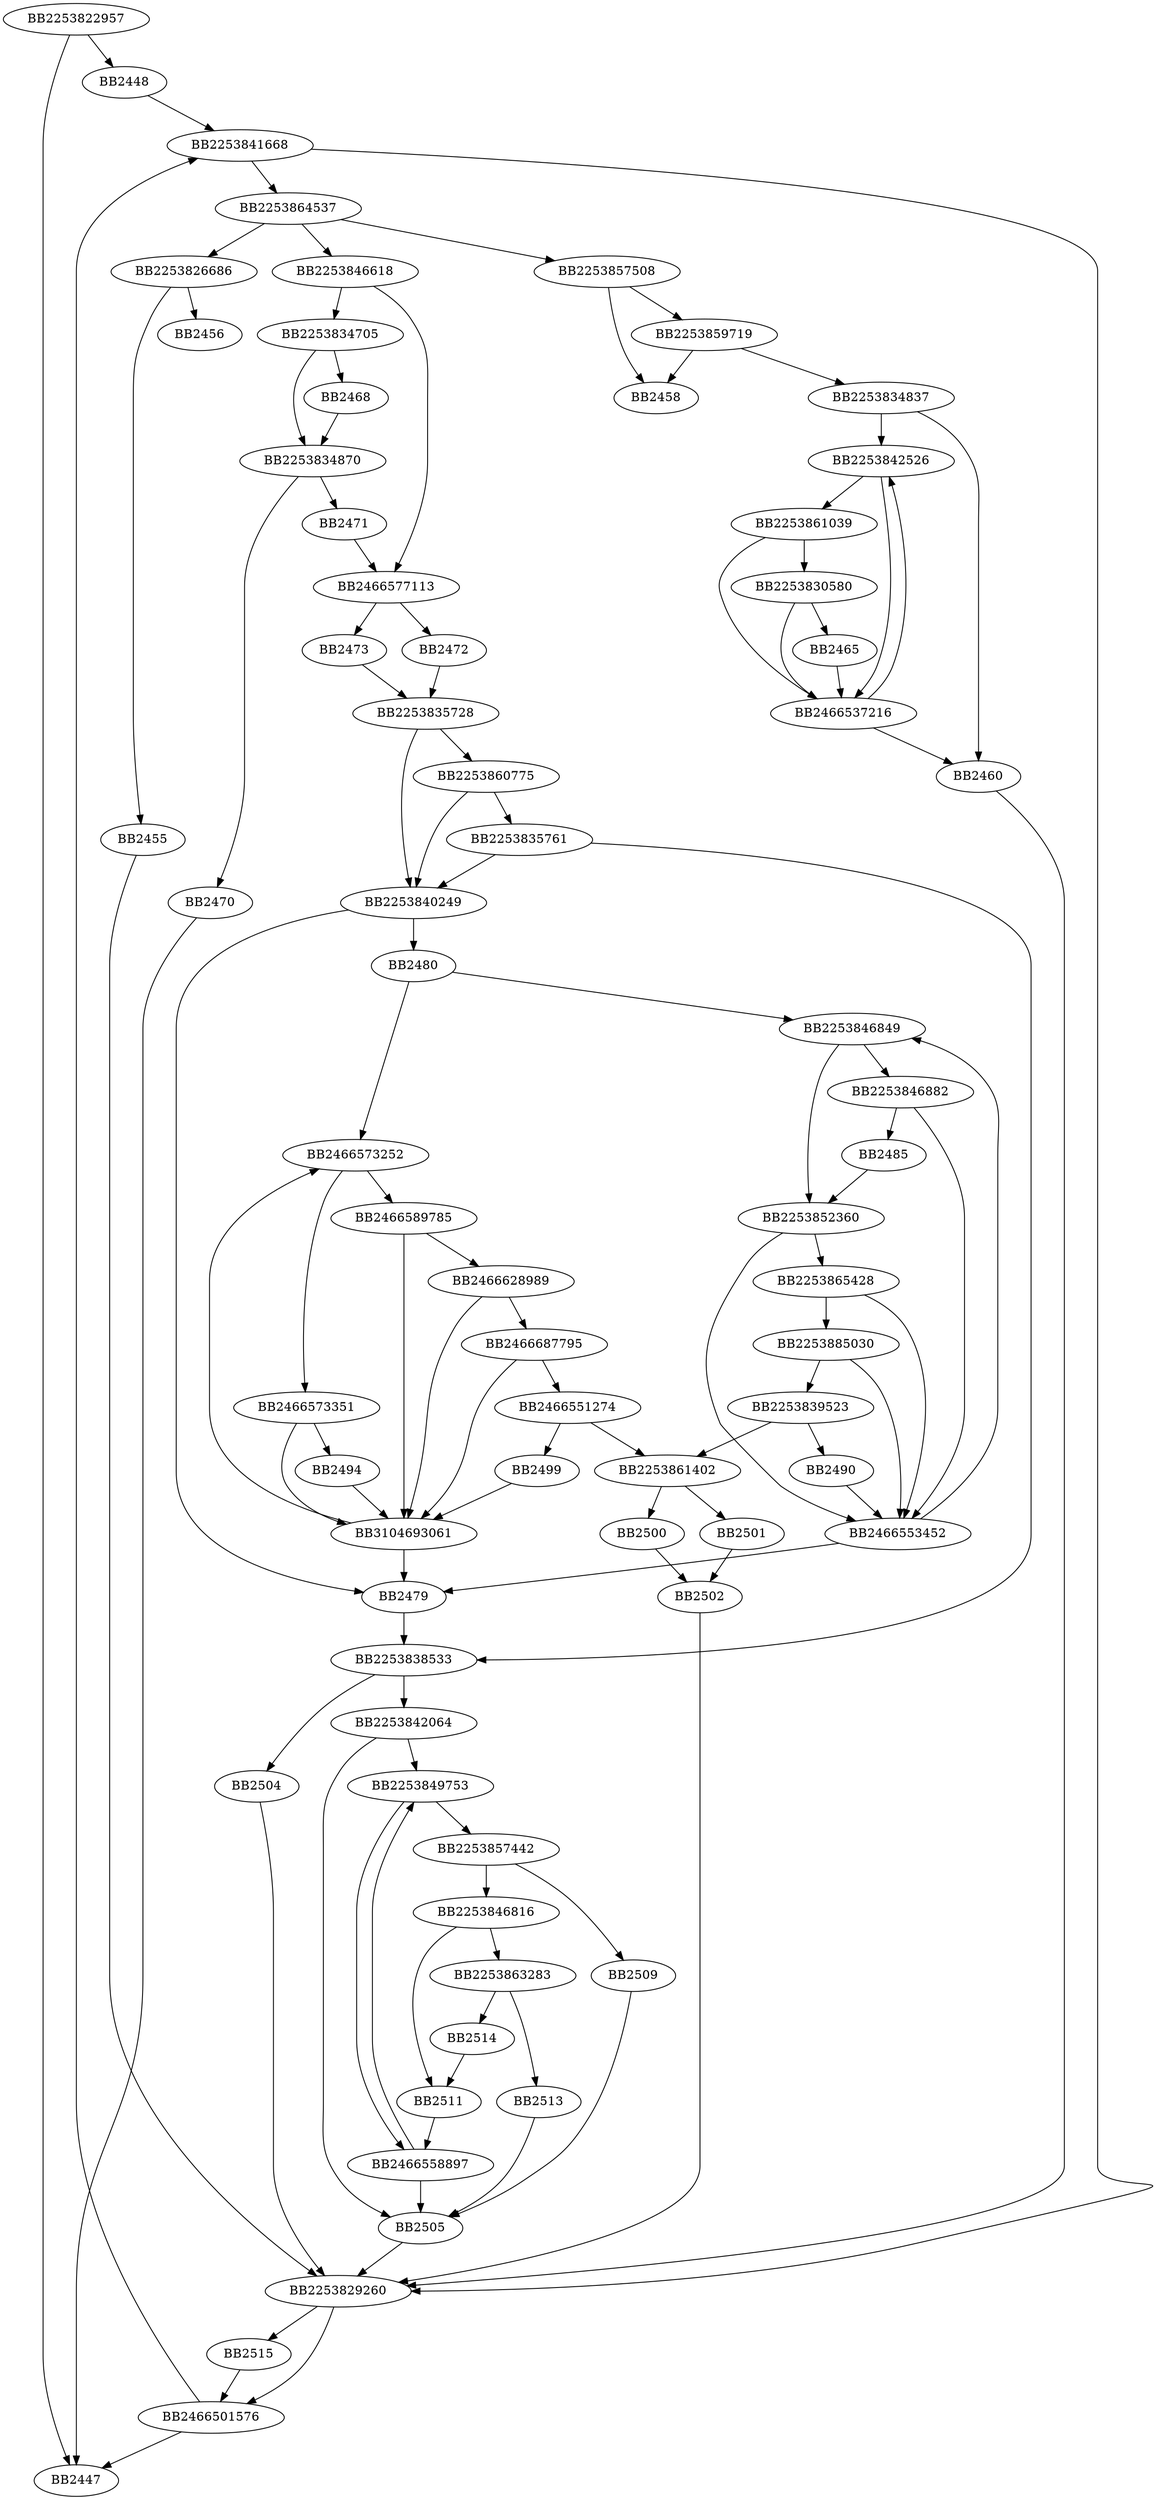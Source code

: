 digraph G{
	BB2253822957->BB2447;
	BB2253822957->BB2448;
	BB2448->BB2253841668;
	BB2253841668->BB2253829260;
	BB2253841668->BB2253864537;
	BB2253864537->BB2253846618;
	BB2253864537->BB2253826686;
	BB2253864537->BB2253857508;
	BB2253826686->BB2455;
	BB2253826686->BB2456;
	BB2455->BB2253829260;
	BB2253857508->BB2253859719;
	BB2253857508->BB2458;
	BB2253859719->BB2253834837;
	BB2253859719->BB2458;
	BB2253834837->BB2460;
	BB2253834837->BB2253842526;
	BB2253842526->BB2253861039;
	BB2253842526->BB2466537216;
	BB2253861039->BB2466537216;
	BB2253861039->BB2253830580;
	BB2253830580->BB2466537216;
	BB2253830580->BB2465;
	BB2465->BB2466537216;
	BB2466537216->BB2460;
	BB2466537216->BB2253842526;
	BB2460->BB2253829260;
	BB2253846618->BB2466577113;
	BB2253846618->BB2253834705;
	BB2253834705->BB2468;
	BB2253834705->BB2253834870;
	BB2468->BB2253834870;
	BB2253834870->BB2470;
	BB2253834870->BB2471;
	BB2470->BB2447;
	BB2471->BB2466577113;
	BB2466577113->BB2472;
	BB2466577113->BB2473;
	BB2473->BB2253835728;
	BB2472->BB2253835728;
	BB2253835728->BB2253840249;
	BB2253835728->BB2253860775;
	BB2253860775->BB2253840249;
	BB2253860775->BB2253835761;
	BB2253835761->BB2253840249;
	BB2253835761->BB2253838533;
	BB2253840249->BB2479;
	BB2253840249->BB2480;
	BB2480->BB2253846849;
	BB2480->BB2466573252;
	BB2253846849->BB2253852360;
	BB2253846849->BB2253846882;
	BB2253846882->BB2485;
	BB2253846882->BB2466553452;
	BB2485->BB2253852360;
	BB2253852360->BB2466553452;
	BB2253852360->BB2253865428;
	BB2253865428->BB2253885030;
	BB2253865428->BB2466553452;
	BB2253885030->BB2253839523;
	BB2253885030->BB2466553452;
	BB2253839523->BB2490;
	BB2253839523->BB2253861402;
	BB2490->BB2466553452;
	BB2466553452->BB2479;
	BB2466553452->BB2253846849;
	BB2466573252->BB2466589785;
	BB2466573252->BB2466573351;
	BB2466573351->BB2494;
	BB2466573351->BB3104693061;
	BB2494->BB3104693061;
	BB2466589785->BB3104693061;
	BB2466589785->BB2466628989;
	BB2466628989->BB2466687795;
	BB2466628989->BB3104693061;
	BB2466687795->BB2466551274;
	BB2466687795->BB3104693061;
	BB2466551274->BB2499;
	BB2466551274->BB2253861402;
	BB2253861402->BB2500;
	BB2253861402->BB2501;
	BB2501->BB2502;
	BB2500->BB2502;
	BB2499->BB3104693061;
	BB3104693061->BB2479;
	BB3104693061->BB2466573252;
	BB2502->BB2253829260;
	BB2479->BB2253838533;
	BB2253838533->BB2253842064;
	BB2253838533->BB2504;
	BB2253842064->BB2505;
	BB2253842064->BB2253849753;
	BB2253849753->BB2253857442;
	BB2253849753->BB2466558897;
	BB2253857442->BB2509;
	BB2253857442->BB2253846816;
	BB2509->BB2505;
	BB2253846816->BB2511;
	BB2253846816->BB2253863283;
	BB2253863283->BB2513;
	BB2253863283->BB2514;
	BB2513->BB2505;
	BB2514->BB2511;
	BB2511->BB2466558897;
	BB2466558897->BB2505;
	BB2466558897->BB2253849753;
	BB2505->BB2253829260;
	BB2504->BB2253829260;
	BB2253829260->BB2515;
	BB2253829260->BB2466501576;
	BB2515->BB2466501576;
	BB2466501576->BB2447;
	BB2466501576->BB2253841668;
}
